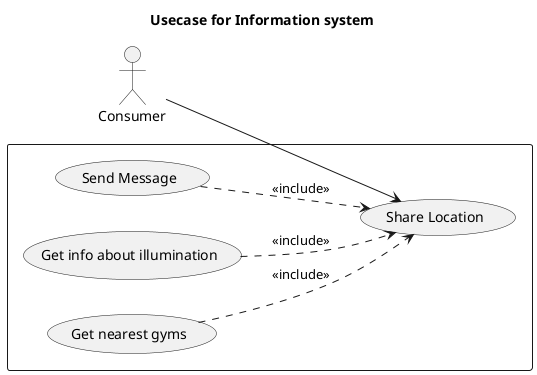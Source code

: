 @startuml 
title Usecase for Information system
left to right direction
skinparam packageStyle rect

actor Consumer

rectangle {
  Consumer --> (Share Location)
  (Send Message) ..> (Share Location) : <<include>>
  (Get info about illumination) ..> (Share Location) : <<include>>
  (Get nearest gyms) ..> (Share Location) : <<include>>
}
@enduml
